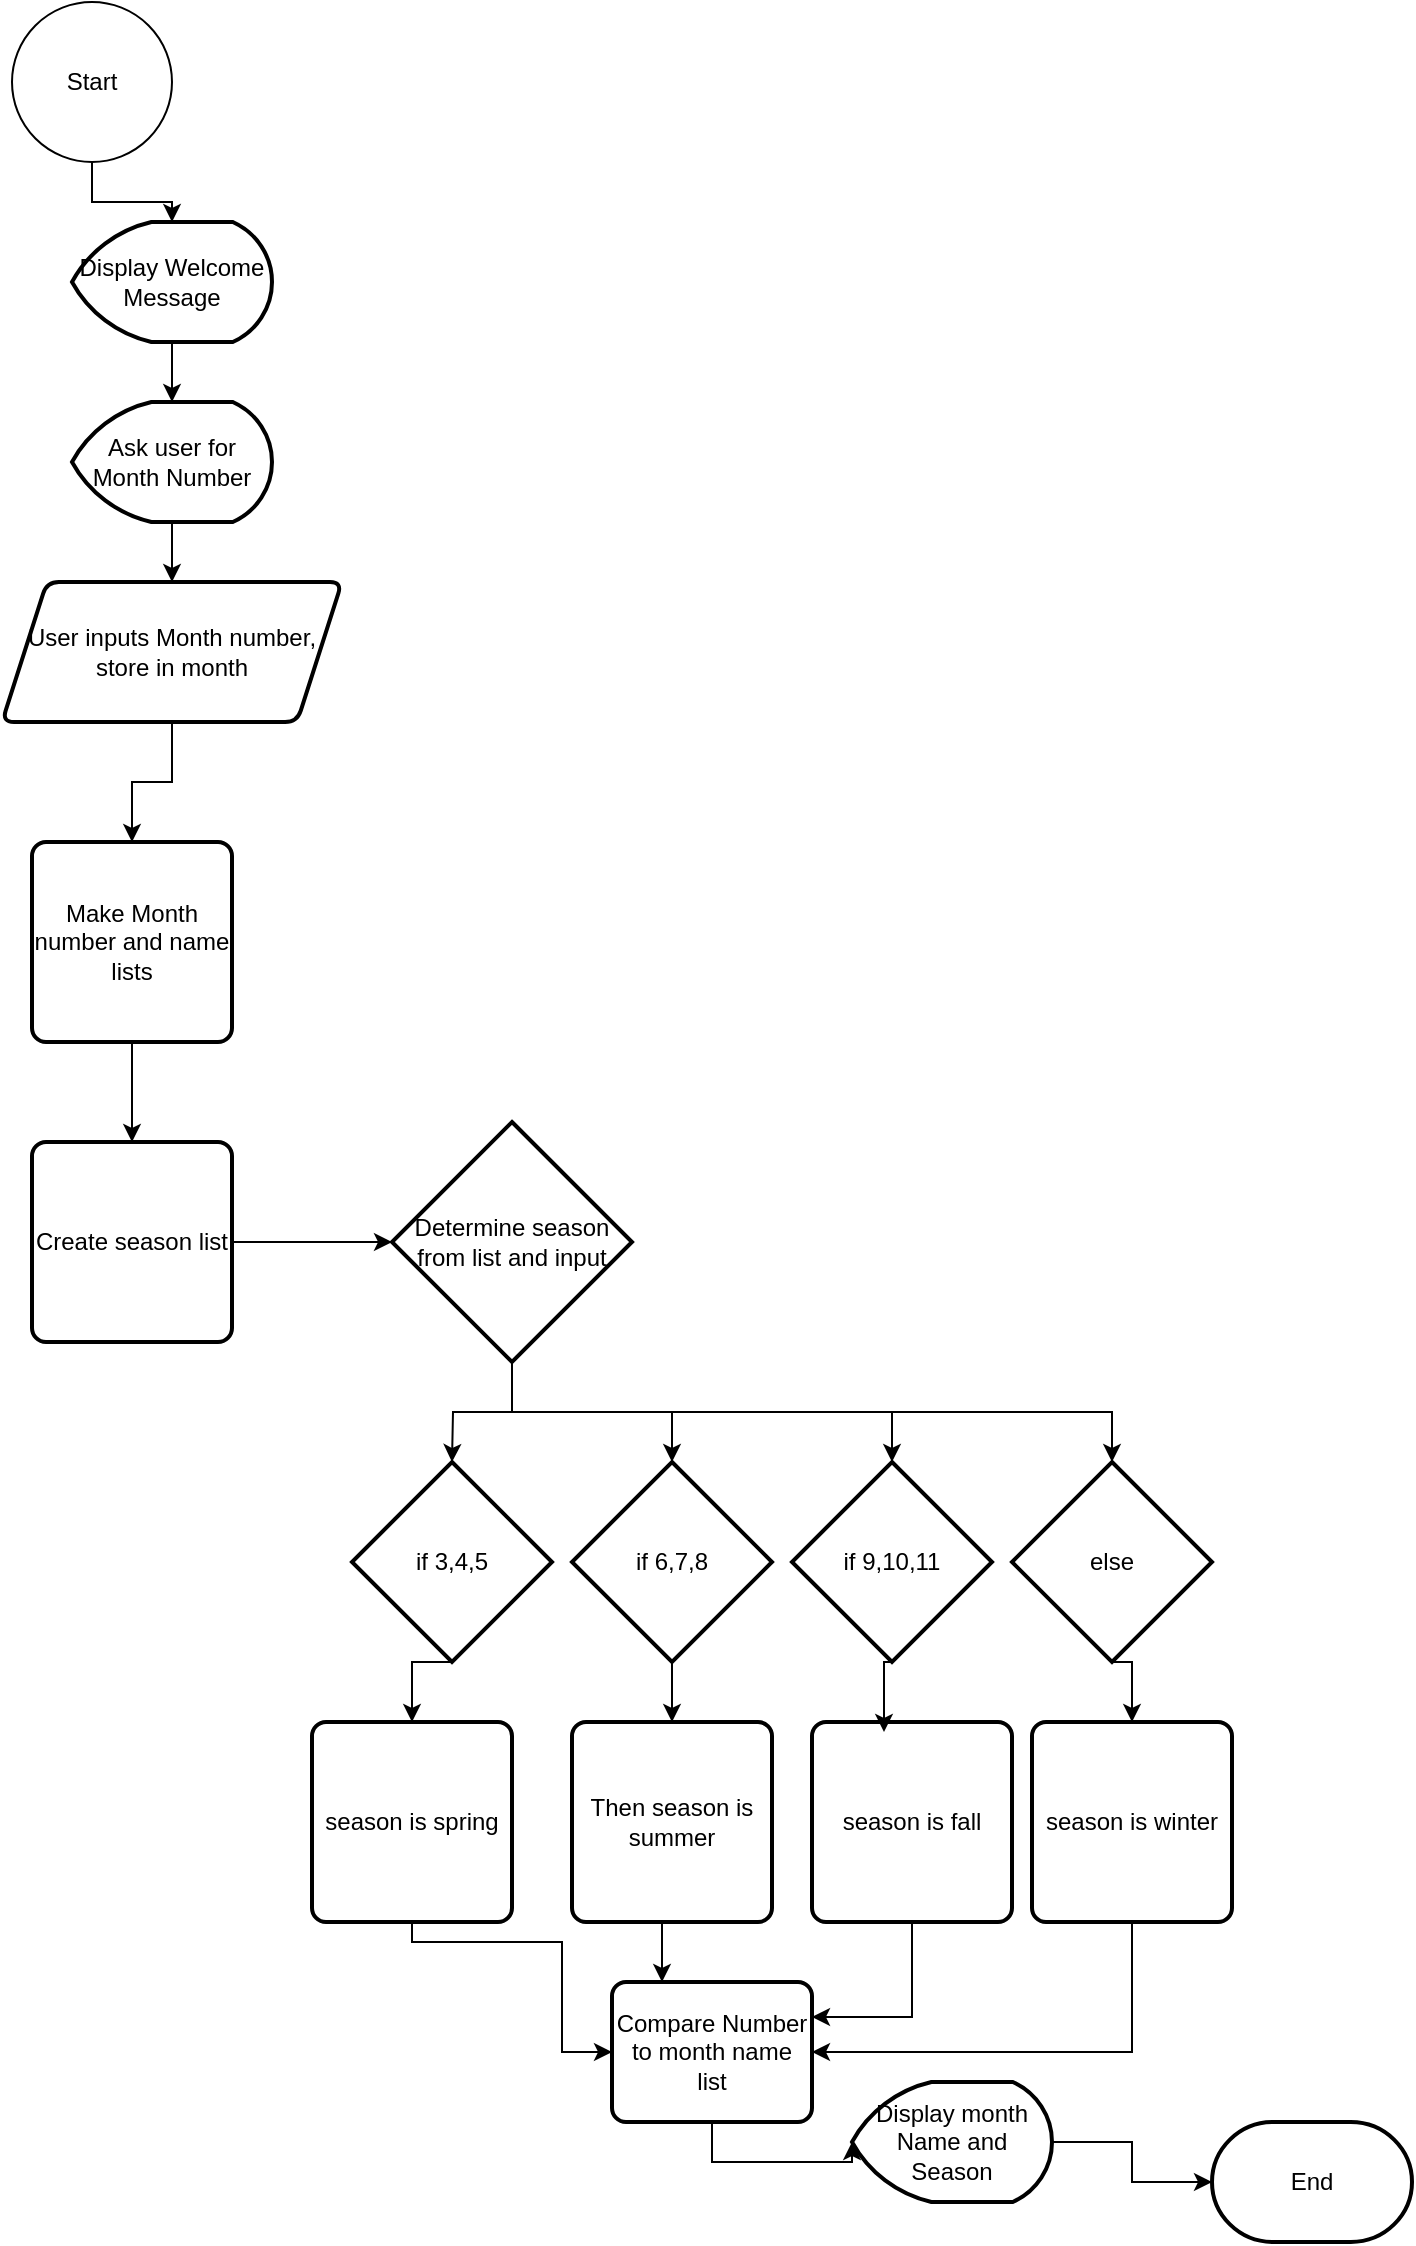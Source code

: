 <mxfile version="26.0.13">
  <diagram id="C5RBs43oDa-KdzZeNtuy" name="Page-1">
    <mxGraphModel dx="1434" dy="686" grid="1" gridSize="10" guides="1" tooltips="1" connect="1" arrows="1" fold="1" page="1" pageScale="1" pageWidth="827" pageHeight="1169" math="0" shadow="0">
      <root>
        <mxCell id="WIyWlLk6GJQsqaUBKTNV-0" />
        <mxCell id="WIyWlLk6GJQsqaUBKTNV-1" parent="WIyWlLk6GJQsqaUBKTNV-0" />
        <mxCell id="M0cNuoq_BVRH5s3K1j6a-0" value="Start" style="ellipse;whiteSpace=wrap;html=1;aspect=fixed;" parent="WIyWlLk6GJQsqaUBKTNV-1" vertex="1">
          <mxGeometry x="30" y="40" width="80" height="80" as="geometry" />
        </mxCell>
        <mxCell id="M0cNuoq_BVRH5s3K1j6a-2" value="Display Welcome Message" style="strokeWidth=2;html=1;shape=mxgraph.flowchart.display;whiteSpace=wrap;" parent="WIyWlLk6GJQsqaUBKTNV-1" vertex="1">
          <mxGeometry x="60" y="150" width="100" height="60" as="geometry" />
        </mxCell>
        <mxCell id="M0cNuoq_BVRH5s3K1j6a-4" style="edgeStyle=orthogonalEdgeStyle;rounded=0;orthogonalLoop=1;jettySize=auto;html=1;entryX=0.5;entryY=0;entryDx=0;entryDy=0;entryPerimeter=0;" parent="WIyWlLk6GJQsqaUBKTNV-1" source="M0cNuoq_BVRH5s3K1j6a-0" target="M0cNuoq_BVRH5s3K1j6a-2" edge="1">
          <mxGeometry relative="1" as="geometry" />
        </mxCell>
        <mxCell id="M0cNuoq_BVRH5s3K1j6a-5" value="End" style="strokeWidth=2;html=1;shape=mxgraph.flowchart.terminator;whiteSpace=wrap;" parent="WIyWlLk6GJQsqaUBKTNV-1" vertex="1">
          <mxGeometry x="630" y="1100" width="100" height="60" as="geometry" />
        </mxCell>
        <mxCell id="Pbep3OcVTzpklE_V4j8z-0" style="edgeStyle=orthogonalEdgeStyle;rounded=0;orthogonalLoop=1;jettySize=auto;html=1;" parent="WIyWlLk6GJQsqaUBKTNV-1" source="M0cNuoq_BVRH5s3K1j6a-7" target="M0cNuoq_BVRH5s3K1j6a-9" edge="1">
          <mxGeometry relative="1" as="geometry" />
        </mxCell>
        <mxCell id="M0cNuoq_BVRH5s3K1j6a-7" value="Ask user for Month Number" style="strokeWidth=2;html=1;shape=mxgraph.flowchart.display;whiteSpace=wrap;" parent="WIyWlLk6GJQsqaUBKTNV-1" vertex="1">
          <mxGeometry x="60" y="240" width="100" height="60" as="geometry" />
        </mxCell>
        <mxCell id="M0cNuoq_BVRH5s3K1j6a-8" style="edgeStyle=orthogonalEdgeStyle;rounded=0;orthogonalLoop=1;jettySize=auto;html=1;entryX=0.5;entryY=0;entryDx=0;entryDy=0;entryPerimeter=0;" parent="WIyWlLk6GJQsqaUBKTNV-1" source="M0cNuoq_BVRH5s3K1j6a-2" target="M0cNuoq_BVRH5s3K1j6a-7" edge="1">
          <mxGeometry relative="1" as="geometry" />
        </mxCell>
        <mxCell id="lR4nuZW5cP2FCMOFLGhl-0" style="edgeStyle=orthogonalEdgeStyle;rounded=0;orthogonalLoop=1;jettySize=auto;html=1;" parent="WIyWlLk6GJQsqaUBKTNV-1" source="M0cNuoq_BVRH5s3K1j6a-9" target="Pbep3OcVTzpklE_V4j8z-3" edge="1">
          <mxGeometry relative="1" as="geometry" />
        </mxCell>
        <mxCell id="M0cNuoq_BVRH5s3K1j6a-9" value="User inputs Month number, store in month" style="shape=parallelogram;html=1;strokeWidth=2;perimeter=parallelogramPerimeter;whiteSpace=wrap;rounded=1;arcSize=12;size=0.132;" parent="WIyWlLk6GJQsqaUBKTNV-1" vertex="1">
          <mxGeometry x="25" y="330" width="170" height="70" as="geometry" />
        </mxCell>
        <mxCell id="Pbep3OcVTzpklE_V4j8z-2" value="Create season list" style="rounded=1;whiteSpace=wrap;html=1;absoluteArcSize=1;arcSize=14;strokeWidth=2;" parent="WIyWlLk6GJQsqaUBKTNV-1" vertex="1">
          <mxGeometry x="40" y="610" width="100" height="100" as="geometry" />
        </mxCell>
        <mxCell id="6gXWcWXjGd_3RXih_NAf-0" style="edgeStyle=orthogonalEdgeStyle;rounded=0;orthogonalLoop=1;jettySize=auto;html=1;entryX=0.5;entryY=0;entryDx=0;entryDy=0;" edge="1" parent="WIyWlLk6GJQsqaUBKTNV-1" source="Pbep3OcVTzpklE_V4j8z-3" target="Pbep3OcVTzpklE_V4j8z-2">
          <mxGeometry relative="1" as="geometry" />
        </mxCell>
        <mxCell id="Pbep3OcVTzpklE_V4j8z-3" value="Make Month number and name lists" style="rounded=1;whiteSpace=wrap;html=1;absoluteArcSize=1;arcSize=14;strokeWidth=2;" parent="WIyWlLk6GJQsqaUBKTNV-1" vertex="1">
          <mxGeometry x="40" y="460" width="100" height="100" as="geometry" />
        </mxCell>
        <mxCell id="6gXWcWXjGd_3RXih_NAf-7" style="edgeStyle=orthogonalEdgeStyle;rounded=0;orthogonalLoop=1;jettySize=auto;html=1;" edge="1" parent="WIyWlLk6GJQsqaUBKTNV-1" source="6gXWcWXjGd_3RXih_NAf-1">
          <mxGeometry relative="1" as="geometry">
            <mxPoint x="250" y="770" as="targetPoint" />
          </mxGeometry>
        </mxCell>
        <mxCell id="6gXWcWXjGd_3RXih_NAf-1" value="Determine season from list and input" style="strokeWidth=2;html=1;shape=mxgraph.flowchart.decision;whiteSpace=wrap;" vertex="1" parent="WIyWlLk6GJQsqaUBKTNV-1">
          <mxGeometry x="220" y="600" width="120" height="120" as="geometry" />
        </mxCell>
        <mxCell id="6gXWcWXjGd_3RXih_NAf-2" style="edgeStyle=orthogonalEdgeStyle;rounded=0;orthogonalLoop=1;jettySize=auto;html=1;exitX=1;exitY=0.5;exitDx=0;exitDy=0;entryX=0;entryY=0.5;entryDx=0;entryDy=0;entryPerimeter=0;" edge="1" parent="WIyWlLk6GJQsqaUBKTNV-1" source="Pbep3OcVTzpklE_V4j8z-2" target="6gXWcWXjGd_3RXih_NAf-1">
          <mxGeometry relative="1" as="geometry" />
        </mxCell>
        <mxCell id="6gXWcWXjGd_3RXih_NAf-17" style="edgeStyle=orthogonalEdgeStyle;rounded=0;orthogonalLoop=1;jettySize=auto;html=1;exitX=0.5;exitY=1;exitDx=0;exitDy=0;exitPerimeter=0;entryX=0.5;entryY=0;entryDx=0;entryDy=0;" edge="1" parent="WIyWlLk6GJQsqaUBKTNV-1" source="6gXWcWXjGd_3RXih_NAf-3" target="6gXWcWXjGd_3RXih_NAf-12">
          <mxGeometry relative="1" as="geometry" />
        </mxCell>
        <mxCell id="6gXWcWXjGd_3RXih_NAf-3" value="if 6,7,8" style="strokeWidth=2;html=1;shape=mxgraph.flowchart.decision;whiteSpace=wrap;" vertex="1" parent="WIyWlLk6GJQsqaUBKTNV-1">
          <mxGeometry x="310" y="770" width="100" height="100" as="geometry" />
        </mxCell>
        <mxCell id="6gXWcWXjGd_3RXih_NAf-4" value="if 9,10,11" style="strokeWidth=2;html=1;shape=mxgraph.flowchart.decision;whiteSpace=wrap;" vertex="1" parent="WIyWlLk6GJQsqaUBKTNV-1">
          <mxGeometry x="420" y="770" width="100" height="100" as="geometry" />
        </mxCell>
        <mxCell id="6gXWcWXjGd_3RXih_NAf-16" style="edgeStyle=orthogonalEdgeStyle;rounded=0;orthogonalLoop=1;jettySize=auto;html=1;exitX=0.5;exitY=1;exitDx=0;exitDy=0;exitPerimeter=0;entryX=0.5;entryY=0;entryDx=0;entryDy=0;" edge="1" parent="WIyWlLk6GJQsqaUBKTNV-1" source="6gXWcWXjGd_3RXih_NAf-5" target="6gXWcWXjGd_3RXih_NAf-13">
          <mxGeometry relative="1" as="geometry" />
        </mxCell>
        <mxCell id="6gXWcWXjGd_3RXih_NAf-5" value="if 3,4,5" style="strokeWidth=2;html=1;shape=mxgraph.flowchart.decision;whiteSpace=wrap;" vertex="1" parent="WIyWlLk6GJQsqaUBKTNV-1">
          <mxGeometry x="200" y="770" width="100" height="100" as="geometry" />
        </mxCell>
        <mxCell id="6gXWcWXjGd_3RXih_NAf-20" style="edgeStyle=orthogonalEdgeStyle;rounded=0;orthogonalLoop=1;jettySize=auto;html=1;exitX=0.5;exitY=1;exitDx=0;exitDy=0;exitPerimeter=0;entryX=0.5;entryY=0;entryDx=0;entryDy=0;" edge="1" parent="WIyWlLk6GJQsqaUBKTNV-1" source="6gXWcWXjGd_3RXih_NAf-6" target="6gXWcWXjGd_3RXih_NAf-14">
          <mxGeometry relative="1" as="geometry" />
        </mxCell>
        <mxCell id="6gXWcWXjGd_3RXih_NAf-6" value="else" style="strokeWidth=2;html=1;shape=mxgraph.flowchart.decision;whiteSpace=wrap;" vertex="1" parent="WIyWlLk6GJQsqaUBKTNV-1">
          <mxGeometry x="530" y="770" width="100" height="100" as="geometry" />
        </mxCell>
        <mxCell id="6gXWcWXjGd_3RXih_NAf-9" style="edgeStyle=orthogonalEdgeStyle;rounded=0;orthogonalLoop=1;jettySize=auto;html=1;exitX=0.5;exitY=1;exitDx=0;exitDy=0;exitPerimeter=0;entryX=0.5;entryY=0;entryDx=0;entryDy=0;entryPerimeter=0;" edge="1" parent="WIyWlLk6GJQsqaUBKTNV-1" source="6gXWcWXjGd_3RXih_NAf-1" target="6gXWcWXjGd_3RXih_NAf-3">
          <mxGeometry relative="1" as="geometry" />
        </mxCell>
        <mxCell id="6gXWcWXjGd_3RXih_NAf-10" style="edgeStyle=orthogonalEdgeStyle;rounded=0;orthogonalLoop=1;jettySize=auto;html=1;exitX=0.5;exitY=1;exitDx=0;exitDy=0;exitPerimeter=0;entryX=0.5;entryY=0;entryDx=0;entryDy=0;entryPerimeter=0;" edge="1" parent="WIyWlLk6GJQsqaUBKTNV-1" source="6gXWcWXjGd_3RXih_NAf-1" target="6gXWcWXjGd_3RXih_NAf-4">
          <mxGeometry relative="1" as="geometry" />
        </mxCell>
        <mxCell id="6gXWcWXjGd_3RXih_NAf-11" style="edgeStyle=orthogonalEdgeStyle;rounded=0;orthogonalLoop=1;jettySize=auto;html=1;exitX=0.5;exitY=1;exitDx=0;exitDy=0;exitPerimeter=0;entryX=0.5;entryY=0;entryDx=0;entryDy=0;entryPerimeter=0;" edge="1" parent="WIyWlLk6GJQsqaUBKTNV-1" source="6gXWcWXjGd_3RXih_NAf-1" target="6gXWcWXjGd_3RXih_NAf-6">
          <mxGeometry relative="1" as="geometry" />
        </mxCell>
        <mxCell id="6gXWcWXjGd_3RXih_NAf-24" style="edgeStyle=orthogonalEdgeStyle;rounded=0;orthogonalLoop=1;jettySize=auto;html=1;exitX=0.5;exitY=1;exitDx=0;exitDy=0;entryX=0.25;entryY=0;entryDx=0;entryDy=0;" edge="1" parent="WIyWlLk6GJQsqaUBKTNV-1" source="6gXWcWXjGd_3RXih_NAf-12" target="6gXWcWXjGd_3RXih_NAf-21">
          <mxGeometry relative="1" as="geometry" />
        </mxCell>
        <mxCell id="6gXWcWXjGd_3RXih_NAf-12" value="Then season is summer" style="rounded=1;whiteSpace=wrap;html=1;absoluteArcSize=1;arcSize=14;strokeWidth=2;" vertex="1" parent="WIyWlLk6GJQsqaUBKTNV-1">
          <mxGeometry x="310" y="900" width="100" height="100" as="geometry" />
        </mxCell>
        <mxCell id="6gXWcWXjGd_3RXih_NAf-23" style="edgeStyle=orthogonalEdgeStyle;rounded=0;orthogonalLoop=1;jettySize=auto;html=1;entryX=0;entryY=0.5;entryDx=0;entryDy=0;" edge="1" parent="WIyWlLk6GJQsqaUBKTNV-1" source="6gXWcWXjGd_3RXih_NAf-13" target="6gXWcWXjGd_3RXih_NAf-21">
          <mxGeometry relative="1" as="geometry">
            <Array as="points">
              <mxPoint x="230" y="1010" />
              <mxPoint x="305" y="1010" />
              <mxPoint x="305" y="1065" />
            </Array>
          </mxGeometry>
        </mxCell>
        <mxCell id="6gXWcWXjGd_3RXih_NAf-13" value="season is spring" style="rounded=1;whiteSpace=wrap;html=1;absoluteArcSize=1;arcSize=14;strokeWidth=2;" vertex="1" parent="WIyWlLk6GJQsqaUBKTNV-1">
          <mxGeometry x="180" y="900" width="100" height="100" as="geometry" />
        </mxCell>
        <mxCell id="6gXWcWXjGd_3RXih_NAf-26" style="edgeStyle=orthogonalEdgeStyle;rounded=0;orthogonalLoop=1;jettySize=auto;html=1;exitX=0.5;exitY=1;exitDx=0;exitDy=0;entryX=1;entryY=0.5;entryDx=0;entryDy=0;" edge="1" parent="WIyWlLk6GJQsqaUBKTNV-1" source="6gXWcWXjGd_3RXih_NAf-14" target="6gXWcWXjGd_3RXih_NAf-21">
          <mxGeometry relative="1" as="geometry" />
        </mxCell>
        <mxCell id="6gXWcWXjGd_3RXih_NAf-14" value="season is winter" style="rounded=1;whiteSpace=wrap;html=1;absoluteArcSize=1;arcSize=14;strokeWidth=2;" vertex="1" parent="WIyWlLk6GJQsqaUBKTNV-1">
          <mxGeometry x="540" y="900" width="100" height="100" as="geometry" />
        </mxCell>
        <mxCell id="6gXWcWXjGd_3RXih_NAf-25" style="edgeStyle=orthogonalEdgeStyle;rounded=0;orthogonalLoop=1;jettySize=auto;html=1;exitX=0.5;exitY=1;exitDx=0;exitDy=0;entryX=1;entryY=0.25;entryDx=0;entryDy=0;" edge="1" parent="WIyWlLk6GJQsqaUBKTNV-1" source="6gXWcWXjGd_3RXih_NAf-15" target="6gXWcWXjGd_3RXih_NAf-21">
          <mxGeometry relative="1" as="geometry" />
        </mxCell>
        <mxCell id="6gXWcWXjGd_3RXih_NAf-15" value="season is fall" style="rounded=1;whiteSpace=wrap;html=1;absoluteArcSize=1;arcSize=14;strokeWidth=2;" vertex="1" parent="WIyWlLk6GJQsqaUBKTNV-1">
          <mxGeometry x="430" y="900" width="100" height="100" as="geometry" />
        </mxCell>
        <mxCell id="6gXWcWXjGd_3RXih_NAf-19" style="edgeStyle=orthogonalEdgeStyle;rounded=0;orthogonalLoop=1;jettySize=auto;html=1;exitX=0.5;exitY=1;exitDx=0;exitDy=0;exitPerimeter=0;entryX=0.36;entryY=0.05;entryDx=0;entryDy=0;entryPerimeter=0;" edge="1" parent="WIyWlLk6GJQsqaUBKTNV-1" source="6gXWcWXjGd_3RXih_NAf-4" target="6gXWcWXjGd_3RXih_NAf-15">
          <mxGeometry relative="1" as="geometry" />
        </mxCell>
        <mxCell id="6gXWcWXjGd_3RXih_NAf-21" value="Compare Number to month name list" style="rounded=1;whiteSpace=wrap;html=1;absoluteArcSize=1;arcSize=14;strokeWidth=2;" vertex="1" parent="WIyWlLk6GJQsqaUBKTNV-1">
          <mxGeometry x="330" y="1030" width="100" height="70" as="geometry" />
        </mxCell>
        <mxCell id="6gXWcWXjGd_3RXih_NAf-22" value="Display month Name and Season" style="strokeWidth=2;html=1;shape=mxgraph.flowchart.display;whiteSpace=wrap;" vertex="1" parent="WIyWlLk6GJQsqaUBKTNV-1">
          <mxGeometry x="450" y="1080" width="100" height="60" as="geometry" />
        </mxCell>
        <mxCell id="6gXWcWXjGd_3RXih_NAf-27" style="edgeStyle=orthogonalEdgeStyle;rounded=0;orthogonalLoop=1;jettySize=auto;html=1;exitX=0.5;exitY=1;exitDx=0;exitDy=0;entryX=0;entryY=0.5;entryDx=0;entryDy=0;entryPerimeter=0;" edge="1" parent="WIyWlLk6GJQsqaUBKTNV-1" source="6gXWcWXjGd_3RXih_NAf-21" target="6gXWcWXjGd_3RXih_NAf-22">
          <mxGeometry relative="1" as="geometry" />
        </mxCell>
        <mxCell id="6gXWcWXjGd_3RXih_NAf-28" style="edgeStyle=orthogonalEdgeStyle;rounded=0;orthogonalLoop=1;jettySize=auto;html=1;exitX=1;exitY=0.5;exitDx=0;exitDy=0;exitPerimeter=0;entryX=0;entryY=0.5;entryDx=0;entryDy=0;entryPerimeter=0;" edge="1" parent="WIyWlLk6GJQsqaUBKTNV-1" source="6gXWcWXjGd_3RXih_NAf-22" target="M0cNuoq_BVRH5s3K1j6a-5">
          <mxGeometry relative="1" as="geometry" />
        </mxCell>
      </root>
    </mxGraphModel>
  </diagram>
</mxfile>
